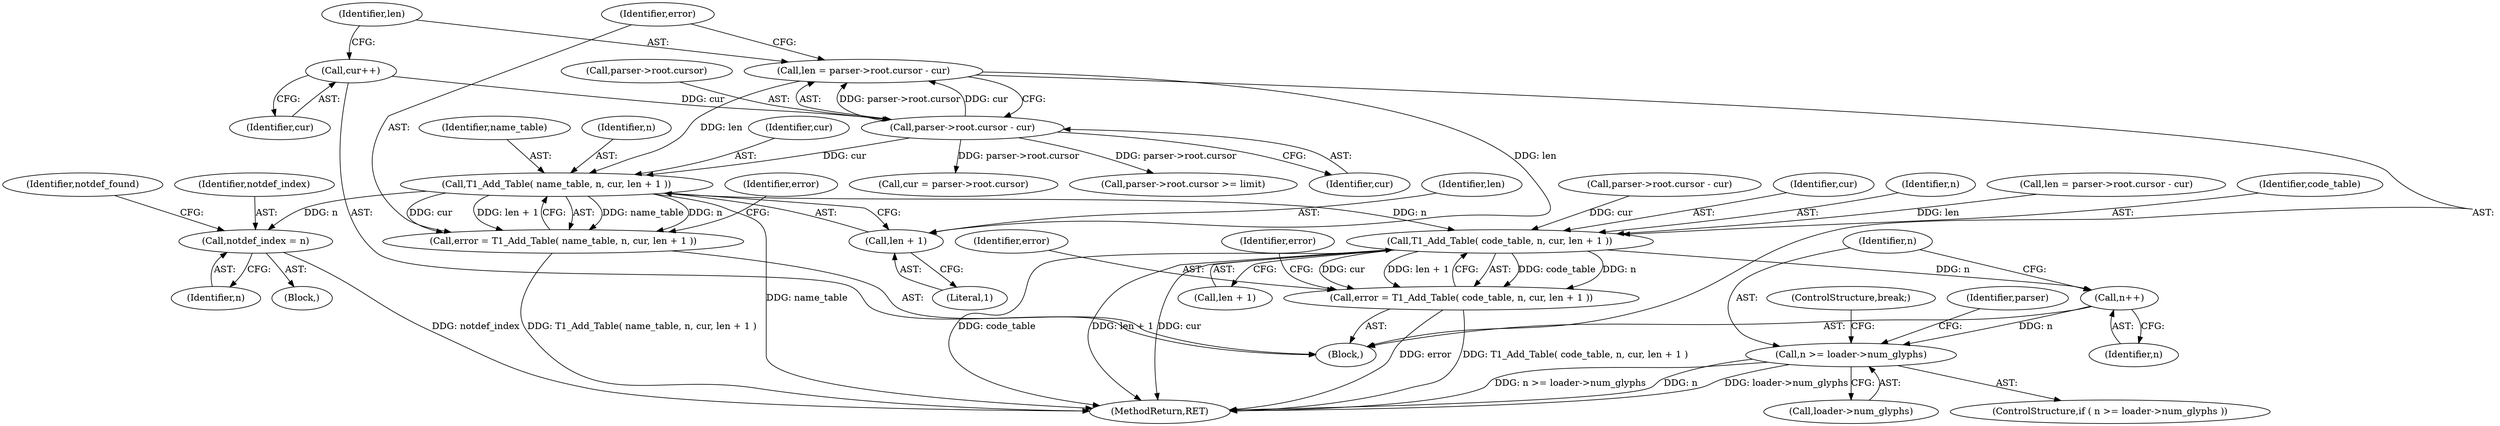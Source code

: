 digraph "0_savannah_73be9f9ab67842cfbec36ee99e8d2301434c84ca_0@integer" {
"1000454" [label="(Call,len = parser->root.cursor - cur)"];
"1000456" [label="(Call,parser->root.cursor - cur)"];
"1000452" [label="(Call,cur++)"];
"1000465" [label="(Call,T1_Add_Table( name_table, n, cur, len + 1 ))"];
"1000463" [label="(Call,error = T1_Add_Table( name_table, n, cur, len + 1 ))"];
"1000502" [label="(Call,notdef_index = n)"];
"1000548" [label="(Call,T1_Add_Table( code_table, n, cur, len + 1 ))"];
"1000546" [label="(Call,error = T1_Add_Table( code_table, n, cur, len + 1 ))"];
"1000567" [label="(Call,n++)"];
"1000570" [label="(Call,n >= loader->num_glyphs)"];
"1000469" [label="(Call,len + 1)"];
"1000369" [label="(Block,)"];
"1000465" [label="(Call,T1_Add_Table( name_table, n, cur, len + 1 ))"];
"1000457" [label="(Call,parser->root.cursor)"];
"1000510" [label="(Call,cur = parser->root.cursor)"];
"1000468" [label="(Identifier,cur)"];
"1000452" [label="(Call,cur++)"];
"1000537" [label="(Call,len = parser->root.cursor - cur)"];
"1000570" [label="(Call,n >= loader->num_glyphs)"];
"1000504" [label="(Identifier,n)"];
"1000549" [label="(Identifier,code_table)"];
"1000539" [label="(Call,parser->root.cursor - cur)"];
"1000462" [label="(Identifier,cur)"];
"1000466" [label="(Identifier,name_table)"];
"1000456" [label="(Call,parser->root.cursor - cur)"];
"1000572" [label="(Call,loader->num_glyphs)"];
"1000552" [label="(Call,len + 1)"];
"1000464" [label="(Identifier,error)"];
"1000467" [label="(Identifier,n)"];
"1000571" [label="(Identifier,n)"];
"1000469" [label="(Call,len + 1)"];
"1000471" [label="(Literal,1)"];
"1000522" [label="(Call,parser->root.cursor >= limit)"];
"1000546" [label="(Call,error = T1_Add_Table( code_table, n, cur, len + 1 ))"];
"1000371" [label="(Identifier,parser)"];
"1000470" [label="(Identifier,len)"];
"1000473" [label="(Identifier,error)"];
"1000547" [label="(Identifier,error)"];
"1000575" [label="(ControlStructure,break;)"];
"1000567" [label="(Call,n++)"];
"1000463" [label="(Call,error = T1_Add_Table( name_table, n, cur, len + 1 ))"];
"1000568" [label="(Identifier,n)"];
"1000453" [label="(Identifier,cur)"];
"1000576" [label="(MethodReturn,RET)"];
"1000548" [label="(Call,T1_Add_Table( code_table, n, cur, len + 1 ))"];
"1000551" [label="(Identifier,cur)"];
"1000550" [label="(Identifier,n)"];
"1000454" [label="(Call,len = parser->root.cursor - cur)"];
"1000501" [label="(Block,)"];
"1000506" [label="(Identifier,notdef_found)"];
"1000455" [label="(Identifier,len)"];
"1000502" [label="(Call,notdef_index = n)"];
"1000503" [label="(Identifier,notdef_index)"];
"1000569" [label="(ControlStructure,if ( n >= loader->num_glyphs ))"];
"1000556" [label="(Identifier,error)"];
"1000454" -> "1000369"  [label="AST: "];
"1000454" -> "1000456"  [label="CFG: "];
"1000455" -> "1000454"  [label="AST: "];
"1000456" -> "1000454"  [label="AST: "];
"1000464" -> "1000454"  [label="CFG: "];
"1000456" -> "1000454"  [label="DDG: parser->root.cursor"];
"1000456" -> "1000454"  [label="DDG: cur"];
"1000454" -> "1000465"  [label="DDG: len"];
"1000454" -> "1000469"  [label="DDG: len"];
"1000456" -> "1000462"  [label="CFG: "];
"1000457" -> "1000456"  [label="AST: "];
"1000462" -> "1000456"  [label="AST: "];
"1000452" -> "1000456"  [label="DDG: cur"];
"1000456" -> "1000465"  [label="DDG: cur"];
"1000456" -> "1000510"  [label="DDG: parser->root.cursor"];
"1000456" -> "1000522"  [label="DDG: parser->root.cursor"];
"1000452" -> "1000369"  [label="AST: "];
"1000452" -> "1000453"  [label="CFG: "];
"1000453" -> "1000452"  [label="AST: "];
"1000455" -> "1000452"  [label="CFG: "];
"1000465" -> "1000463"  [label="AST: "];
"1000465" -> "1000469"  [label="CFG: "];
"1000466" -> "1000465"  [label="AST: "];
"1000467" -> "1000465"  [label="AST: "];
"1000468" -> "1000465"  [label="AST: "];
"1000469" -> "1000465"  [label="AST: "];
"1000463" -> "1000465"  [label="CFG: "];
"1000465" -> "1000576"  [label="DDG: name_table"];
"1000465" -> "1000463"  [label="DDG: name_table"];
"1000465" -> "1000463"  [label="DDG: n"];
"1000465" -> "1000463"  [label="DDG: cur"];
"1000465" -> "1000463"  [label="DDG: len + 1"];
"1000465" -> "1000502"  [label="DDG: n"];
"1000465" -> "1000548"  [label="DDG: n"];
"1000463" -> "1000369"  [label="AST: "];
"1000464" -> "1000463"  [label="AST: "];
"1000473" -> "1000463"  [label="CFG: "];
"1000463" -> "1000576"  [label="DDG: T1_Add_Table( name_table, n, cur, len + 1 )"];
"1000502" -> "1000501"  [label="AST: "];
"1000502" -> "1000504"  [label="CFG: "];
"1000503" -> "1000502"  [label="AST: "];
"1000504" -> "1000502"  [label="AST: "];
"1000506" -> "1000502"  [label="CFG: "];
"1000502" -> "1000576"  [label="DDG: notdef_index"];
"1000548" -> "1000546"  [label="AST: "];
"1000548" -> "1000552"  [label="CFG: "];
"1000549" -> "1000548"  [label="AST: "];
"1000550" -> "1000548"  [label="AST: "];
"1000551" -> "1000548"  [label="AST: "];
"1000552" -> "1000548"  [label="AST: "];
"1000546" -> "1000548"  [label="CFG: "];
"1000548" -> "1000576"  [label="DDG: cur"];
"1000548" -> "1000576"  [label="DDG: code_table"];
"1000548" -> "1000576"  [label="DDG: len + 1"];
"1000548" -> "1000546"  [label="DDG: code_table"];
"1000548" -> "1000546"  [label="DDG: n"];
"1000548" -> "1000546"  [label="DDG: cur"];
"1000548" -> "1000546"  [label="DDG: len + 1"];
"1000539" -> "1000548"  [label="DDG: cur"];
"1000537" -> "1000548"  [label="DDG: len"];
"1000548" -> "1000567"  [label="DDG: n"];
"1000546" -> "1000369"  [label="AST: "];
"1000547" -> "1000546"  [label="AST: "];
"1000556" -> "1000546"  [label="CFG: "];
"1000546" -> "1000576"  [label="DDG: T1_Add_Table( code_table, n, cur, len + 1 )"];
"1000546" -> "1000576"  [label="DDG: error"];
"1000567" -> "1000369"  [label="AST: "];
"1000567" -> "1000568"  [label="CFG: "];
"1000568" -> "1000567"  [label="AST: "];
"1000571" -> "1000567"  [label="CFG: "];
"1000567" -> "1000570"  [label="DDG: n"];
"1000570" -> "1000569"  [label="AST: "];
"1000570" -> "1000572"  [label="CFG: "];
"1000571" -> "1000570"  [label="AST: "];
"1000572" -> "1000570"  [label="AST: "];
"1000371" -> "1000570"  [label="CFG: "];
"1000575" -> "1000570"  [label="CFG: "];
"1000570" -> "1000576"  [label="DDG: n"];
"1000570" -> "1000576"  [label="DDG: loader->num_glyphs"];
"1000570" -> "1000576"  [label="DDG: n >= loader->num_glyphs"];
"1000469" -> "1000471"  [label="CFG: "];
"1000470" -> "1000469"  [label="AST: "];
"1000471" -> "1000469"  [label="AST: "];
}
